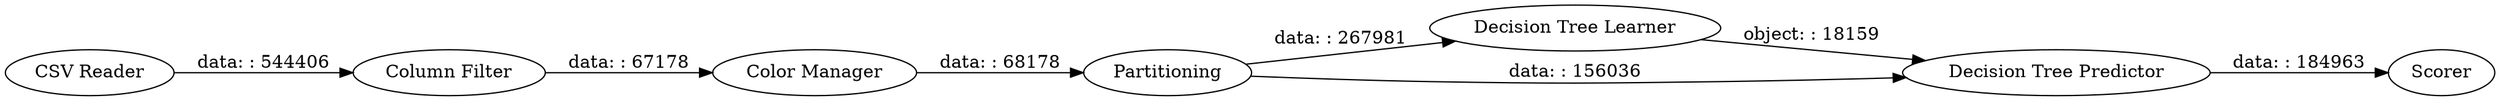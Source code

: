 digraph {
	"-1848747882169490153_14" [label=Partitioning]
	"-1848747882169490153_15" [label="Decision Tree Learner"]
	"-1848747882169490153_13" [label="Column Filter"]
	"-1848747882169490153_16" [label="Decision Tree Predictor"]
	"-1848747882169490153_12" [label="CSV Reader"]
	"-1848747882169490153_17" [label="Color Manager"]
	"-1848747882169490153_18" [label=Scorer]
	"-1848747882169490153_12" -> "-1848747882169490153_13" [label="data: : 544406"]
	"-1848747882169490153_15" -> "-1848747882169490153_16" [label="object: : 18159"]
	"-1848747882169490153_13" -> "-1848747882169490153_17" [label="data: : 67178"]
	"-1848747882169490153_17" -> "-1848747882169490153_14" [label="data: : 68178"]
	"-1848747882169490153_14" -> "-1848747882169490153_16" [label="data: : 156036"]
	"-1848747882169490153_16" -> "-1848747882169490153_18" [label="data: : 184963"]
	"-1848747882169490153_14" -> "-1848747882169490153_15" [label="data: : 267981"]
	rankdir=LR
}

